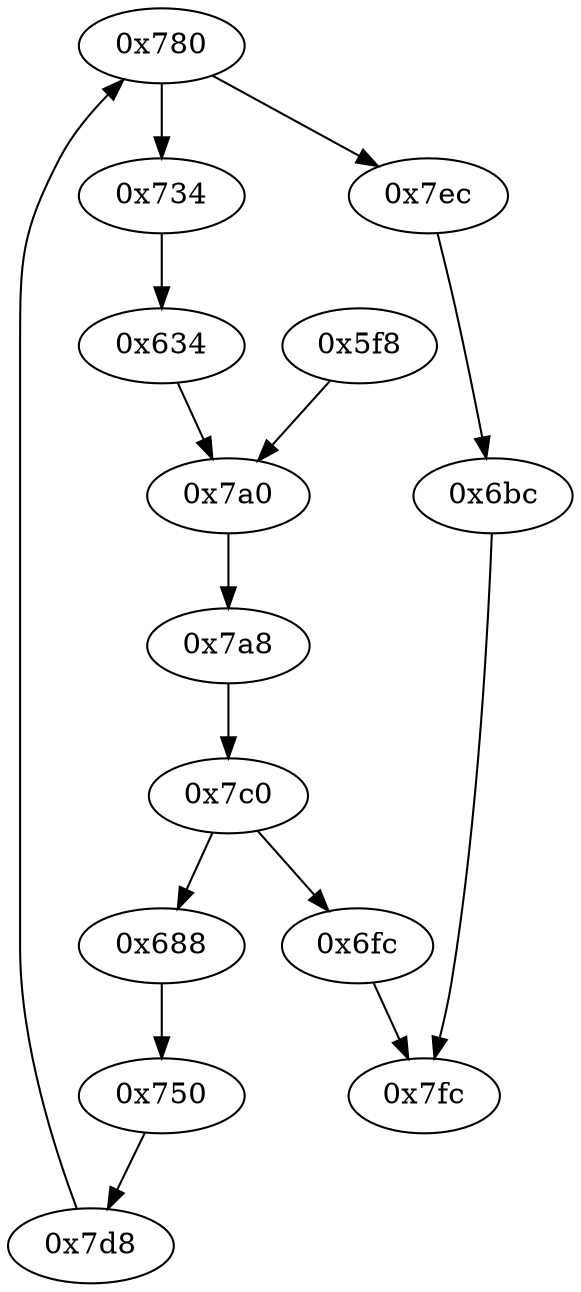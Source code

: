 strict digraph "" {
	"0x6fc"	 [opcode="[u'mov', u'mov', u'b']"];
	"0x7fc"	 [opcode="[u'mov', u'sub', u'pop']"];
	"0x6fc" -> "0x7fc";
	"0x688"	 [opcode="[u'ldr', u'str', u'ldr', u'b']"];
	"0x750"	 [opcode="[u'ldr', u'str', u'ldr', u'b']"];
	"0x688" -> "0x750";
	"0x7d8"	 [opcode="[u'ldr', u'ldr', u'str', u'ldr', u'b']"];
	"0x780"	 [opcode="[u'ldr', u'ldr', u'bl', u'ldr', u'ldr', u'cmp', u'mov', u'b']"];
	"0x7d8" -> "0x780";
	"0x734"	 [opcode="[u'mov', u'bl', u'ldr', u'b']"];
	"0x780" -> "0x734";
	"0x7ec"	 [opcode="[u'mov', u'bl', u'ldr', u'b']"];
	"0x780" -> "0x7ec";
	"0x634"	 [opcode="[u'ldr', u'cmp', u'mov', u'mov']"];
	"0x734" -> "0x634";
	"0x7a0"	 [opcode="[u'ldr', u'b']"];
	"0x7a8"	 [opcode="[u'cmp', u'mov', u'mov', u'strb', u'ldr', u'b']"];
	"0x7a0" -> "0x7a8";
	"0x5f8"	 [opcode="[u'push', u'add', u'sub', u'mov', u'mov', u'add', u'str', u'ldr', u'ldr', u'ldr', u'ldr', u'add', u'ldr', u'add', u'b']"];
	"0x5f8" -> "0x7a0";
	"0x6bc"	 [opcode="[u'ldr', u'cmp', u'mov', u'mov', u'mov', u'b']"];
	"0x6bc" -> "0x7fc";
	"0x7c0"	 [opcode="[u'ldrb', u'ldr', u'ldr', u'cmp', u'mov', u'b']"];
	"0x7a8" -> "0x7c0";
	"0x634" -> "0x7a0";
	"0x750" -> "0x7d8";
	"0x7ec" -> "0x6bc";
	"0x7c0" -> "0x6fc";
	"0x7c0" -> "0x688";
}
